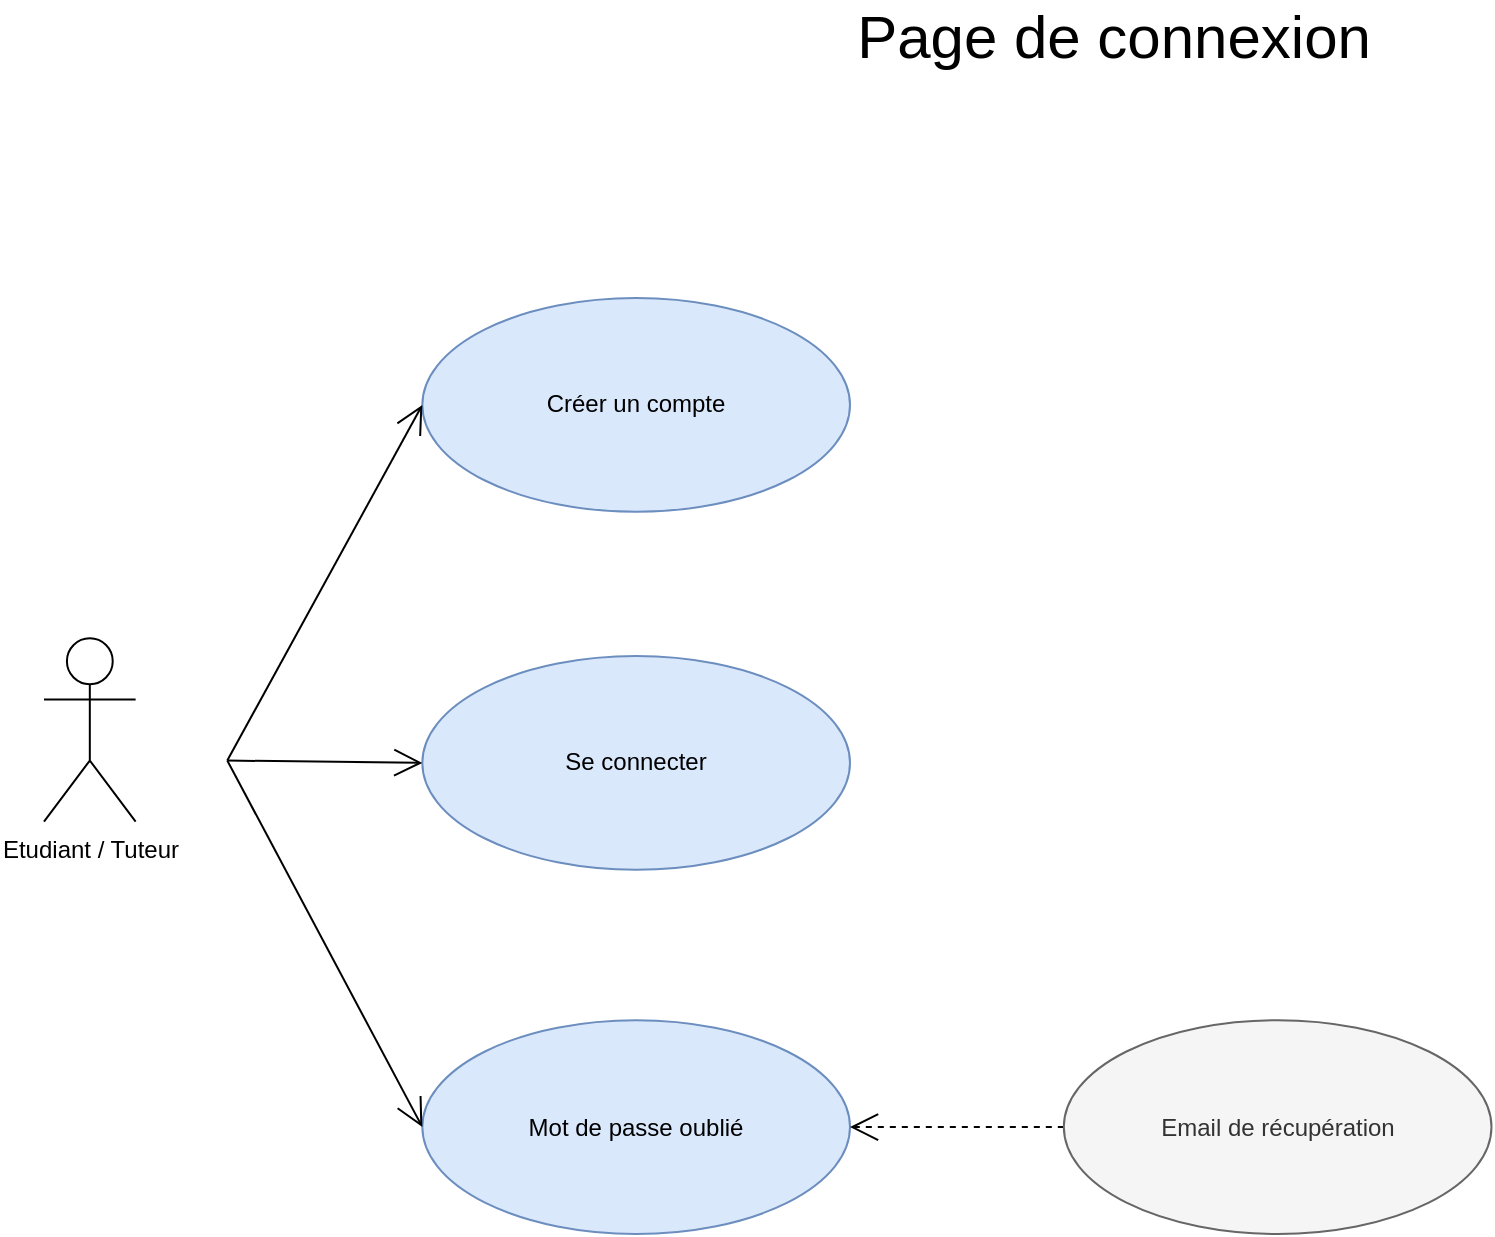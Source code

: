 <mxfile version="19.0.3" type="device" pages="6"><diagram id="6xkZTVH5Asc6YLo57xT-" name="1-Page de connexion"><mxGraphModel dx="1567" dy="1647" grid="1" gridSize="10" guides="1" tooltips="1" connect="1" arrows="1" fold="1" page="1" pageScale="1" pageWidth="1169" pageHeight="827" math="0" shadow="0"><root><mxCell id="0"/><mxCell id="1" parent="0"/><mxCell id="3ZRClie4NXvTo5Y3GwD1-3" value="&lt;font style=&quot;font-size: 30px;&quot;&gt;Page de connexion&lt;/font&gt;" style="text;html=1;strokeColor=none;fillColor=none;align=center;verticalAlign=middle;whiteSpace=wrap;rounded=0;" vertex="1" parent="1"><mxGeometry x="453" y="40" width="264" height="30" as="geometry"/></mxCell><mxCell id="3ZRClie4NXvTo5Y3GwD1-1" value="Etudiant / Tuteur" style="shape=umlActor;verticalLabelPosition=bottom;verticalAlign=top;html=1;container=0;" vertex="1" parent="1"><mxGeometry x="50" y="356.17" width="45.82" height="91.64" as="geometry"/></mxCell><mxCell id="3ZRClie4NXvTo5Y3GwD1-5" value="Se connecter" style="ellipse;whiteSpace=wrap;html=1;container=0;fillColor=#dae8fc;strokeColor=#6c8ebf;" vertex="1" parent="1"><mxGeometry x="239.173" y="364.997" width="213.827" height="106.913" as="geometry"/></mxCell><mxCell id="3ZRClie4NXvTo5Y3GwD1-6" value="Créer un compte" style="ellipse;whiteSpace=wrap;html=1;container=0;fillColor=#dae8fc;strokeColor=#6c8ebf;" vertex="1" parent="1"><mxGeometry x="239.173" y="186" width="213.827" height="106.913" as="geometry"/></mxCell><mxCell id="3ZRClie4NXvTo5Y3GwD1-7" value="" style="endArrow=open;endFill=1;endSize=12;html=1;rounded=0;entryX=0;entryY=0.5;entryDx=0;entryDy=0;" edge="1" parent="1" target="3ZRClie4NXvTo5Y3GwD1-5"><mxGeometry width="160" relative="1" as="geometry"><mxPoint x="141.64" y="417.264" as="sourcePoint"/><mxPoint x="477.653" y="310.35" as="targetPoint"/></mxGeometry></mxCell><mxCell id="3ZRClie4NXvTo5Y3GwD1-8" value="" style="endArrow=open;endFill=1;endSize=12;html=1;rounded=0;entryX=0;entryY=0.5;entryDx=0;entryDy=0;" edge="1" parent="1" target="3ZRClie4NXvTo5Y3GwD1-6"><mxGeometry width="160" relative="1" as="geometry"><mxPoint x="141.64" y="417.264" as="sourcePoint"/><mxPoint x="294.373" y="142.344" as="targetPoint"/></mxGeometry></mxCell><mxCell id="3ZRClie4NXvTo5Y3GwD1-9" value="Mot de passe oublié" style="ellipse;whiteSpace=wrap;html=1;container=0;fillColor=#dae8fc;strokeColor=#6c8ebf;" vertex="1" parent="1"><mxGeometry x="239.173" y="547.087" width="213.827" height="106.913" as="geometry"/></mxCell><mxCell id="3ZRClie4NXvTo5Y3GwD1-10" value="" style="endArrow=open;endFill=1;endSize=12;html=1;rounded=0;entryX=0;entryY=0.5;entryDx=0;entryDy=0;" edge="1" parent="1" target="3ZRClie4NXvTo5Y3GwD1-9"><mxGeometry width="160" relative="1" as="geometry"><mxPoint x="141.64" y="417.264" as="sourcePoint"/><mxPoint x="248.553" y="432.537" as="targetPoint"/></mxGeometry></mxCell><mxCell id="3ZRClie4NXvTo5Y3GwD1-11" value="" style="endArrow=open;endSize=12;dashed=1;html=1;rounded=0;exitX=0;exitY=0.5;exitDx=0;exitDy=0;entryX=1;entryY=0.5;entryDx=0;entryDy=0;" edge="1" parent="1" source="3ZRClie4NXvTo5Y3GwD1-12" target="3ZRClie4NXvTo5Y3GwD1-9"><mxGeometry width="160" relative="1" as="geometry"><mxPoint x="544.64" y="592.143" as="sourcePoint"/><mxPoint x="470" y="680" as="targetPoint"/></mxGeometry></mxCell><mxCell id="3ZRClie4NXvTo5Y3GwD1-12" value="Email de récupération" style="ellipse;whiteSpace=wrap;html=1;container=0;fillColor=#f5f5f5;fontColor=#333333;strokeColor=#666666;" vertex="1" parent="1"><mxGeometry x="559.913" y="547.087" width="213.827" height="106.913" as="geometry"/></mxCell></root></mxGraphModel></diagram><diagram name="2-Tableau de bord" id="43k2Q5723jdHaD_xfiML"><mxGraphModel dx="1085" dy="1140" grid="1" gridSize="10" guides="1" tooltips="1" connect="1" arrows="1" fold="1" page="1" pageScale="1" pageWidth="1169" pageHeight="827" math="0" shadow="0"><root><mxCell id="WEdqNhctK55WPo48r_3t-0"/><mxCell id="WEdqNhctK55WPo48r_3t-1" parent="WEdqNhctK55WPo48r_3t-0"/><mxCell id="WEdqNhctK55WPo48r_3t-2" value="&lt;font style=&quot;font-size: 30px;&quot;&gt;Tableau de bord&lt;/font&gt;" style="text;html=1;strokeColor=none;fillColor=none;align=center;verticalAlign=middle;whiteSpace=wrap;rounded=0;" vertex="1" parent="WEdqNhctK55WPo48r_3t-1"><mxGeometry x="453" y="40" width="264" height="30" as="geometry"/></mxCell><mxCell id="WEdqNhctK55WPo48r_3t-3" value="Etudiant / Tuteur" style="shape=umlActor;verticalLabelPosition=bottom;verticalAlign=top;html=1;container=0;" vertex="1" parent="WEdqNhctK55WPo48r_3t-1"><mxGeometry x="50" y="356.17" width="45.82" height="91.64" as="geometry"/></mxCell><mxCell id="WEdqNhctK55WPo48r_3t-4" value="Visualiser les prochains&lt;br&gt;événements du calendrier" style="ellipse;whiteSpace=wrap;html=1;container=0;fillColor=#dae8fc;strokeColor=#6c8ebf;" vertex="1" parent="WEdqNhctK55WPo48r_3t-1"><mxGeometry x="239.173" y="289.997" width="213.827" height="106.913" as="geometry"/></mxCell><mxCell id="WEdqNhctK55WPo48r_3t-5" value="Etre notifié.e du nombre de messages non lus" style="ellipse;whiteSpace=wrap;html=1;container=0;fillColor=#dae8fc;strokeColor=#6c8ebf;" vertex="1" parent="WEdqNhctK55WPo48r_3t-1"><mxGeometry x="239.173" y="130" width="213.827" height="106.913" as="geometry"/></mxCell><mxCell id="WEdqNhctK55WPo48r_3t-6" value="" style="endArrow=open;endFill=1;endSize=12;html=1;rounded=0;entryX=0;entryY=0.5;entryDx=0;entryDy=0;" edge="1" parent="WEdqNhctK55WPo48r_3t-1" target="WEdqNhctK55WPo48r_3t-4"><mxGeometry width="160" relative="1" as="geometry"><mxPoint x="140" y="420" as="sourcePoint"/><mxPoint x="477.653" y="310.35" as="targetPoint"/><Array as="points"><mxPoint x="190" y="343"/></Array></mxGeometry></mxCell><mxCell id="WEdqNhctK55WPo48r_3t-7" value="" style="endArrow=open;endFill=1;endSize=12;html=1;rounded=0;entryX=0;entryY=0.5;entryDx=0;entryDy=0;" edge="1" parent="WEdqNhctK55WPo48r_3t-1" target="WEdqNhctK55WPo48r_3t-5"><mxGeometry width="160" relative="1" as="geometry"><mxPoint x="140" y="420" as="sourcePoint"/><mxPoint x="294.373" y="142.344" as="targetPoint"/><Array as="points"><mxPoint x="160" y="240"/></Array></mxGeometry></mxCell><mxCell id="WEdqNhctK55WPo48r_3t-8" value="&lt;span style=&quot;&quot;&gt;Visualiser un récapitulatif des tâches&amp;nbsp;&lt;/span&gt;" style="ellipse;whiteSpace=wrap;html=1;container=0;fillColor=#dae8fc;strokeColor=#6c8ebf;" vertex="1" parent="WEdqNhctK55WPo48r_3t-1"><mxGeometry x="239.173" y="440.177" width="213.827" height="106.913" as="geometry"/></mxCell><mxCell id="WEdqNhctK55WPo48r_3t-9" value="" style="endArrow=open;endFill=1;endSize=12;html=1;rounded=0;entryX=0;entryY=0.5;entryDx=0;entryDy=0;" edge="1" parent="WEdqNhctK55WPo48r_3t-1" target="WEdqNhctK55WPo48r_3t-8"><mxGeometry width="160" relative="1" as="geometry"><mxPoint x="140" y="420" as="sourcePoint"/><mxPoint x="248.553" y="432.537" as="targetPoint"/><Array as="points"><mxPoint x="180" y="494"/></Array></mxGeometry></mxCell><mxCell id="WEdqNhctK55WPo48r_3t-10" value="" style="endArrow=open;endSize=12;dashed=1;html=1;rounded=0;exitX=1;exitY=0.5;exitDx=0;exitDy=0;entryX=0;entryY=0.5;entryDx=0;entryDy=0;" edge="1" parent="WEdqNhctK55WPo48r_3t-1" source="WEdqNhctK55WPo48r_3t-5" target="WEdqNhctK55WPo48r_3t-11"><mxGeometry width="160" relative="1" as="geometry"><mxPoint x="544.64" y="592.143" as="sourcePoint"/><mxPoint x="559.913" y="600.543" as="targetPoint"/></mxGeometry></mxCell><mxCell id="WEdqNhctK55WPo48r_3t-11" value="Accéder&amp;nbsp;à la page&lt;br&gt;de chat" style="ellipse;whiteSpace=wrap;html=1;container=0;fillColor=#f5f5f5;fontColor=#333333;strokeColor=#666666;" vertex="1" parent="WEdqNhctK55WPo48r_3t-1"><mxGeometry x="559.913" y="129.997" width="213.827" height="106.913" as="geometry"/></mxCell><mxCell id="i5yMtq7OtDWAcVK_EreA-0" value="Se déconnecter" style="ellipse;whiteSpace=wrap;html=1;container=0;fillColor=#dae8fc;strokeColor=#6c8ebf;" vertex="1" parent="WEdqNhctK55WPo48r_3t-1"><mxGeometry x="239.173" y="589.997" width="213.827" height="106.913" as="geometry"/></mxCell><mxCell id="i5yMtq7OtDWAcVK_EreA-1" value="" style="endArrow=open;endFill=1;endSize=12;html=1;rounded=0;entryX=0;entryY=0.5;entryDx=0;entryDy=0;" edge="1" parent="WEdqNhctK55WPo48r_3t-1" target="i5yMtq7OtDWAcVK_EreA-0"><mxGeometry width="160" relative="1" as="geometry"><mxPoint x="140" y="420" as="sourcePoint"/><mxPoint x="487.653" y="610.35" as="targetPoint"/><Array as="points"><mxPoint x="160" y="600"/></Array></mxGeometry></mxCell><mxCell id="i5yMtq7OtDWAcVK_EreA-2" value="" style="endArrow=open;endSize=12;dashed=1;html=1;rounded=0;exitX=1;exitY=0.5;exitDx=0;exitDy=0;entryX=0;entryY=0.5;entryDx=0;entryDy=0;" edge="1" parent="WEdqNhctK55WPo48r_3t-1" target="i5yMtq7OtDWAcVK_EreA-3"><mxGeometry width="160" relative="1" as="geometry"><mxPoint x="453.0" y="343.457" as="sourcePoint"/><mxPoint x="559.913" y="760.543" as="targetPoint"/></mxGeometry></mxCell><mxCell id="i5yMtq7OtDWAcVK_EreA-3" value="Accéder&amp;nbsp;à la page&lt;br&gt;du calendrier&lt;span&gt;&lt;br&gt;&lt;/span&gt;" style="ellipse;whiteSpace=wrap;html=1;container=0;fillColor=#f5f5f5;fontColor=#333333;strokeColor=#666666;" vertex="1" parent="WEdqNhctK55WPo48r_3t-1"><mxGeometry x="559.913" y="289.997" width="213.827" height="106.913" as="geometry"/></mxCell><mxCell id="i5yMtq7OtDWAcVK_EreA-4" value="" style="endArrow=open;endSize=12;dashed=1;html=1;rounded=0;exitX=1;exitY=0.5;exitDx=0;exitDy=0;entryX=0;entryY=0.5;entryDx=0;entryDy=0;" edge="1" parent="WEdqNhctK55WPo48r_3t-1" target="i5yMtq7OtDWAcVK_EreA-5"><mxGeometry width="160" relative="1" as="geometry"><mxPoint x="453.0" y="493.637" as="sourcePoint"/><mxPoint x="559.913" y="910.723" as="targetPoint"/></mxGeometry></mxCell><mxCell id="i5yMtq7OtDWAcVK_EreA-5" value="Accéder&amp;nbsp;à la page&lt;br&gt;de gestion des tâches" style="ellipse;whiteSpace=wrap;html=1;container=0;fillColor=#f5f5f5;fontColor=#333333;strokeColor=#666666;" vertex="1" parent="WEdqNhctK55WPo48r_3t-1"><mxGeometry x="559.913" y="440.177" width="213.827" height="106.913" as="geometry"/></mxCell><mxCell id="i5yMtq7OtDWAcVK_EreA-6" value="" style="endArrow=open;endSize=12;dashed=1;html=1;rounded=0;entryX=0;entryY=0.5;entryDx=0;entryDy=0;exitX=1;exitY=0.5;exitDx=0;exitDy=0;" edge="1" parent="WEdqNhctK55WPo48r_3t-1" target="i5yMtq7OtDWAcVK_EreA-7" source="i5yMtq7OtDWAcVK_EreA-0"><mxGeometry width="160" relative="1" as="geometry"><mxPoint x="510" y="600" as="sourcePoint"/><mxPoint x="569.913" y="1060.543" as="targetPoint"/></mxGeometry></mxCell><mxCell id="i5yMtq7OtDWAcVK_EreA-7" value="&lt;span&gt;Accéder&lt;/span&gt;&amp;nbsp;à la page&lt;br&gt;de connexion" style="ellipse;whiteSpace=wrap;html=1;container=0;fillColor=#f5f5f5;fontColor=#333333;strokeColor=#666666;" vertex="1" parent="WEdqNhctK55WPo48r_3t-1"><mxGeometry x="559.913" y="589.997" width="213.827" height="106.913" as="geometry"/></mxCell></root></mxGraphModel></diagram><diagram name="3-Interface de chat" id="e6EVGbUFH5TwD8iY8wG2"><mxGraphModel dx="1085" dy="1140" grid="1" gridSize="10" guides="1" tooltips="1" connect="1" arrows="1" fold="1" page="1" pageScale="1" pageWidth="1169" pageHeight="827" math="0" shadow="0"><root><mxCell id="2VR-oCREtqSD1VxGkpb7-0"/><mxCell id="2VR-oCREtqSD1VxGkpb7-1" parent="2VR-oCREtqSD1VxGkpb7-0"/><mxCell id="2VR-oCREtqSD1VxGkpb7-2" value="&lt;font style=&quot;font-size: 30px;&quot;&gt;Interface de chat&lt;/font&gt;" style="text;html=1;strokeColor=none;fillColor=none;align=center;verticalAlign=middle;whiteSpace=wrap;rounded=0;" vertex="1" parent="2VR-oCREtqSD1VxGkpb7-1"><mxGeometry y="10" width="264" height="30" as="geometry"/></mxCell><mxCell id="2VR-oCREtqSD1VxGkpb7-3" value="Etudiant / Tuteur" style="shape=umlActor;verticalLabelPosition=bottom;verticalAlign=top;html=1;container=0;" vertex="1" parent="2VR-oCREtqSD1VxGkpb7-1"><mxGeometry x="50" y="368.0" width="45.82" height="91.64" as="geometry"/></mxCell><mxCell id="2VR-oCREtqSD1VxGkpb7-4" value="&lt;font color=&quot;#ff0000&quot;&gt;Etre notifier de nouveaux messages&lt;/font&gt;" style="ellipse;whiteSpace=wrap;html=1;container=0;fillColor=#dae8fc;strokeColor=#6c8ebf;" vertex="1" parent="2VR-oCREtqSD1VxGkpb7-1"><mxGeometry x="239.173" y="203" width="213.827" height="106.913" as="geometry"/></mxCell><mxCell id="2VR-oCREtqSD1VxGkpb7-5" value="Voir la liste des contacts" style="ellipse;whiteSpace=wrap;html=1;container=0;fillColor=#dae8fc;strokeColor=#6c8ebf;" vertex="1" parent="2VR-oCREtqSD1VxGkpb7-1"><mxGeometry x="239.173" y="40" width="213.827" height="106.913" as="geometry"/></mxCell><mxCell id="2VR-oCREtqSD1VxGkpb7-6" value="" style="endArrow=open;endFill=1;endSize=12;html=1;rounded=0;entryX=0;entryY=0.5;entryDx=0;entryDy=0;" edge="1" parent="2VR-oCREtqSD1VxGkpb7-1" target="2VR-oCREtqSD1VxGkpb7-4"><mxGeometry width="160" relative="1" as="geometry"><mxPoint x="96" y="415" as="sourcePoint"/><mxPoint x="250" y="360" as="targetPoint"/><Array as="points"><mxPoint x="160" y="280"/></Array></mxGeometry></mxCell><mxCell id="2VR-oCREtqSD1VxGkpb7-7" value="" style="endArrow=open;endFill=1;endSize=12;html=1;rounded=0;entryX=0;entryY=0.5;entryDx=0;entryDy=0;" edge="1" parent="2VR-oCREtqSD1VxGkpb7-1" target="2VR-oCREtqSD1VxGkpb7-5"><mxGeometry width="160" relative="1" as="geometry"><mxPoint x="96" y="414" as="sourcePoint"/><mxPoint x="170" y="90" as="targetPoint"/><Array as="points"><mxPoint x="120" y="160"/></Array></mxGeometry></mxCell><mxCell id="2VR-oCREtqSD1VxGkpb7-8" value="Création d'une nouvelle discussion" style="ellipse;whiteSpace=wrap;html=1;container=0;fillColor=#dae8fc;strokeColor=#6c8ebf;" vertex="1" parent="2VR-oCREtqSD1VxGkpb7-1"><mxGeometry x="239.173" y="366" width="213.827" height="106.913" as="geometry"/></mxCell><mxCell id="2VR-oCREtqSD1VxGkpb7-10" value="" style="endArrow=open;endSize=12;dashed=1;html=1;rounded=0;exitX=0;exitY=0.5;exitDx=0;exitDy=0;entryX=1;entryY=0;entryDx=0;entryDy=0;" edge="1" parent="2VR-oCREtqSD1VxGkpb7-1" source="2VR-oCREtqSD1VxGkpb7-11" target="2VR-oCREtqSD1VxGkpb7-5"><mxGeometry width="160" relative="1" as="geometry"><mxPoint x="544.64" y="552.143" as="sourcePoint"/><mxPoint x="440" y="40" as="targetPoint"/><Array as="points"><mxPoint x="480" y="40"/></Array></mxGeometry></mxCell><mxCell id="2VR-oCREtqSD1VxGkpb7-11" value="Ajouter des contacts" style="ellipse;whiteSpace=wrap;html=1;container=0;fillColor=#f5f5f5;fontColor=#333333;strokeColor=#666666;" vertex="1" parent="2VR-oCREtqSD1VxGkpb7-1"><mxGeometry x="559.913" y="-0.003" width="213.827" height="106.913" as="geometry"/></mxCell><mxCell id="2VR-oCREtqSD1VxGkpb7-13" value="" style="endArrow=open;endFill=1;endSize=12;html=1;rounded=0;entryX=0;entryY=0.5;entryDx=0;entryDy=0;" edge="1" parent="2VR-oCREtqSD1VxGkpb7-1" target="2VR-oCREtqSD1VxGkpb7-12"><mxGeometry width="160" relative="1" as="geometry"><mxPoint x="96" y="415" as="sourcePoint"/><mxPoint x="180" y="750" as="targetPoint"/><Array as="points"><mxPoint x="120" y="680"/></Array></mxGeometry></mxCell><mxCell id="2VR-oCREtqSD1VxGkpb7-16" value="" style="endArrow=open;endSize=12;dashed=1;html=1;rounded=0;exitX=0;exitY=0.5;exitDx=0;exitDy=0;entryX=1;entryY=0.5;entryDx=0;entryDy=0;" edge="1" parent="2VR-oCREtqSD1VxGkpb7-1" target="2VR-oCREtqSD1VxGkpb7-8" source="2VR-oCREtqSD1VxGkpb7-17"><mxGeometry width="160" relative="1" as="geometry"><mxPoint x="453.0" y="526.637" as="sourcePoint"/><mxPoint x="470" y="460" as="targetPoint"/></mxGeometry></mxCell><mxCell id="2VR-oCREtqSD1VxGkpb7-17" value="Accéder&amp;nbsp;à un nouveau fil de discussion" style="ellipse;whiteSpace=wrap;html=1;container=0;fillColor=#f5f5f5;fontColor=#333333;strokeColor=#666666;" vertex="1" parent="2VR-oCREtqSD1VxGkpb7-1"><mxGeometry x="559.913" y="360" width="213.827" height="106.913" as="geometry"/></mxCell><mxCell id="SSGeuMz-MthWWAfL1ixB-0" value="" style="endArrow=classic;html=1;rounded=0;fontSize=30;curved=1;entryX=0;entryY=0.5;entryDx=0;entryDy=0;" edge="1" parent="2VR-oCREtqSD1VxGkpb7-1" source="2VR-oCREtqSD1VxGkpb7-3" target="2VR-oCREtqSD1VxGkpb7-8"><mxGeometry width="50" height="50" relative="1" as="geometry"><mxPoint x="140" y="400" as="sourcePoint"/><mxPoint x="420" y="478" as="targetPoint"/></mxGeometry></mxCell><mxCell id="SSGeuMz-MthWWAfL1ixB-12" value="" style="endArrow=open;endSize=12;dashed=1;html=1;rounded=0;exitX=0;exitY=0.5;exitDx=0;exitDy=0;entryX=1;entryY=0.5;entryDx=0;entryDy=0;" edge="1" parent="2VR-oCREtqSD1VxGkpb7-1" target="2VR-oCREtqSD1VxGkpb7-4" source="SSGeuMz-MthWWAfL1ixB-13"><mxGeometry width="160" relative="1" as="geometry"><mxPoint x="480" y="235" as="sourcePoint"/><mxPoint x="480" y="340" as="targetPoint"/></mxGeometry></mxCell><mxCell id="SSGeuMz-MthWWAfL1ixB-13" value="Actualisation du tableau de bord" style="ellipse;whiteSpace=wrap;html=1;container=0;fillColor=#f5f5f5;fontColor=#333333;strokeColor=#666666;" vertex="1" parent="2VR-oCREtqSD1VxGkpb7-1"><mxGeometry x="559.913" y="240" width="213.827" height="106.913" as="geometry"/></mxCell><mxCell id="gjnGzYjzwuQv_A0jaQgI-0" value="" style="endArrow=open;endSize=12;dashed=1;html=1;rounded=0;exitX=0;exitY=0.5;exitDx=0;exitDy=0;entryX=1;entryY=1;entryDx=0;entryDy=0;" edge="1" parent="2VR-oCREtqSD1VxGkpb7-1" target="2VR-oCREtqSD1VxGkpb7-5" source="gjnGzYjzwuQv_A0jaQgI-1"><mxGeometry width="160" relative="1" as="geometry"><mxPoint x="453.0" y="240.367" as="sourcePoint"/><mxPoint x="559.913" y="667.453" as="targetPoint"/><Array as="points"><mxPoint x="480" y="160"/></Array></mxGeometry></mxCell><mxCell id="gjnGzYjzwuQv_A0jaQgI-1" value="Supprimer des contacts" style="ellipse;whiteSpace=wrap;html=1;container=0;fillColor=#f5f5f5;fontColor=#333333;strokeColor=#666666;" vertex="1" parent="2VR-oCREtqSD1VxGkpb7-1"><mxGeometry x="559.913" y="120" width="213.827" height="106.913" as="geometry"/></mxCell><mxCell id="8CX0Che7wwm-jP8iQqLQ-0" value="" style="endArrow=open;endFill=1;endSize=12;html=1;rounded=0;entryX=0;entryY=0.5;entryDx=0;entryDy=0;" edge="1" parent="2VR-oCREtqSD1VxGkpb7-1" target="SSGeuMz-MthWWAfL1ixB-1"><mxGeometry width="160" relative="1" as="geometry"><mxPoint x="96" y="415" as="sourcePoint"/><mxPoint x="210" y="620" as="targetPoint"/><Array as="points"><mxPoint x="160" y="560"/></Array></mxGeometry></mxCell><mxCell id="2VR-oCREtqSD1VxGkpb7-12" value="Se déconnecter" style="ellipse;whiteSpace=wrap;html=1;container=0;fillColor=#dae8fc;strokeColor=#6c8ebf;" vertex="1" parent="2VR-oCREtqSD1VxGkpb7-1"><mxGeometry x="239.173" y="692.997" width="213.827" height="106.913" as="geometry"/></mxCell><mxCell id="2VR-oCREtqSD1VxGkpb7-18" value="" style="endArrow=open;endSize=12;dashed=1;html=1;rounded=0;exitX=0;exitY=0.5;exitDx=0;exitDy=0;entryX=1;entryY=0.5;entryDx=0;entryDy=0;" edge="1" parent="2VR-oCREtqSD1VxGkpb7-1" source="2VR-oCREtqSD1VxGkpb7-19" target="2VR-oCREtqSD1VxGkpb7-12"><mxGeometry width="160" relative="1" as="geometry"><mxPoint x="510" y="690" as="sourcePoint"/><mxPoint x="480" y="810" as="targetPoint"/></mxGeometry></mxCell><mxCell id="2VR-oCREtqSD1VxGkpb7-19" value="&lt;span&gt;Accéder&lt;/span&gt;&amp;nbsp;à la page&lt;br&gt;de connexion" style="ellipse;whiteSpace=wrap;html=1;container=0;fillColor=#f5f5f5;fontColor=#333333;strokeColor=#666666;" vertex="1" parent="2VR-oCREtqSD1VxGkpb7-1"><mxGeometry x="559.913" y="719.997" width="213.827" height="106.913" as="geometry"/></mxCell><mxCell id="SSGeuMz-MthWWAfL1ixB-1" value="Consulter une discussion" style="ellipse;whiteSpace=wrap;html=1;container=0;fillColor=#dae8fc;strokeColor=#6c8ebf;" vertex="1" parent="2VR-oCREtqSD1VxGkpb7-1"><mxGeometry x="239.173" y="530" width="213.827" height="106.913" as="geometry"/></mxCell><mxCell id="SSGeuMz-MthWWAfL1ixB-8" value="" style="endArrow=open;endSize=12;dashed=1;html=1;rounded=0;entryX=1;entryY=0;entryDx=0;entryDy=0;exitX=0;exitY=0.5;exitDx=0;exitDy=0;" edge="1" parent="2VR-oCREtqSD1VxGkpb7-1" target="SSGeuMz-MthWWAfL1ixB-1" source="SSGeuMz-MthWWAfL1ixB-9"><mxGeometry width="160" relative="1" as="geometry"><mxPoint x="530" y="550" as="sourcePoint"/><mxPoint x="559.913" y="1058.723" as="targetPoint"/><Array as="points"><mxPoint x="480" y="526"/></Array></mxGeometry></mxCell><mxCell id="SSGeuMz-MthWWAfL1ixB-9" value="Envoyer un message" style="ellipse;whiteSpace=wrap;html=1;container=0;fillColor=#f5f5f5;fontColor=#333333;strokeColor=#666666;" vertex="1" parent="2VR-oCREtqSD1VxGkpb7-1"><mxGeometry x="559.913" y="480" width="213.827" height="106.913" as="geometry"/></mxCell><mxCell id="SSGeuMz-MthWWAfL1ixB-10" value="" style="endArrow=open;endSize=12;dashed=1;html=1;rounded=0;exitX=0;exitY=0.5;exitDx=0;exitDy=0;entryX=1;entryY=1;entryDx=0;entryDy=0;" edge="1" parent="2VR-oCREtqSD1VxGkpb7-1" target="SSGeuMz-MthWWAfL1ixB-1" source="SSGeuMz-MthWWAfL1ixB-11"><mxGeometry width="160" relative="1" as="geometry"><mxPoint x="453.0" y="661.453" as="sourcePoint"/><mxPoint x="559.913" y="1165.633" as="targetPoint"/><Array as="points"><mxPoint x="480" y="653"/></Array></mxGeometry></mxCell><mxCell id="SSGeuMz-MthWWAfL1ixB-11" value="Fermer/quitter le fil de discussion" style="ellipse;whiteSpace=wrap;html=1;container=0;fillColor=#f5f5f5;fontColor=#333333;strokeColor=#666666;" vertex="1" parent="2VR-oCREtqSD1VxGkpb7-1"><mxGeometry x="559.913" y="600" width="213.827" height="106.913" as="geometry"/></mxCell></root></mxGraphModel></diagram><diagram name="3-Interface de chat v2" id="px5Jdgo1GCL2FQ-p2NHD"><mxGraphModel dx="1567" dy="1647" grid="1" gridSize="10" guides="1" tooltips="1" connect="1" arrows="1" fold="1" page="1" pageScale="1" pageWidth="1169" pageHeight="827" math="0" shadow="0"><root><mxCell id="eoWVAz1AGj0hAaMMmERG-0"/><mxCell id="eoWVAz1AGj0hAaMMmERG-1" parent="eoWVAz1AGj0hAaMMmERG-0"/><mxCell id="eoWVAz1AGj0hAaMMmERG-2" value="&lt;font style=&quot;font-size: 30px;&quot;&gt;Interface de chat&lt;/font&gt;" style="text;html=1;strokeColor=none;fillColor=none;align=center;verticalAlign=middle;whiteSpace=wrap;rounded=0;" vertex="1" parent="eoWVAz1AGj0hAaMMmERG-1"><mxGeometry y="10" width="264" height="30" as="geometry"/></mxCell><mxCell id="eoWVAz1AGj0hAaMMmERG-3" value="Etudiant / Tuteur" style="shape=umlActor;verticalLabelPosition=bottom;verticalAlign=top;html=1;container=0;" vertex="1" parent="eoWVAz1AGj0hAaMMmERG-1"><mxGeometry x="50" y="356.17" width="45.82" height="91.64" as="geometry"/></mxCell><mxCell id="eoWVAz1AGj0hAaMMmERG-4" value="&lt;font color=&quot;#ff0000&quot;&gt;Etre notifié.e de nouveaux messages&lt;/font&gt;" style="ellipse;whiteSpace=wrap;html=1;container=0;fillColor=#dae8fc;strokeColor=#6c8ebf;" vertex="1" parent="eoWVAz1AGj0hAaMMmERG-1"><mxGeometry x="273.833" y="526.997" width="213.827" height="106.913" as="geometry"/></mxCell><mxCell id="eoWVAz1AGj0hAaMMmERG-5" value="Consulter la liste des contacts" style="ellipse;whiteSpace=wrap;html=1;container=0;fillColor=#dae8fc;strokeColor=#6c8ebf;" vertex="1" parent="eoWVAz1AGj0hAaMMmERG-1"><mxGeometry x="810.003" y="167" width="213.827" height="106.913" as="geometry"/></mxCell><mxCell id="eoWVAz1AGj0hAaMMmERG-14" value="" style="endArrow=classic;html=1;rounded=0;fontSize=30;curved=1;entryX=0;entryY=0.5;entryDx=0;entryDy=0;" edge="1" parent="eoWVAz1AGj0hAaMMmERG-1" target="eoWVAz1AGj0hAaMMmERG-20"><mxGeometry width="50" height="50" relative="1" as="geometry"><mxPoint x="140" y="400" as="sourcePoint"/><mxPoint x="280" y="190" as="targetPoint"/></mxGeometry></mxCell><mxCell id="eoWVAz1AGj0hAaMMmERG-16" value="Actualisation du tableau de bord" style="ellipse;whiteSpace=wrap;html=1;container=0;fillColor=#dae8fc;strokeColor=#6c8ebf;" vertex="1" parent="eoWVAz1AGj0hAaMMmERG-1"><mxGeometry x="910.003" y="347" width="213.827" height="106.913" as="geometry"/></mxCell><mxCell id="eoWVAz1AGj0hAaMMmERG-20" value="Consulter une discussion" style="ellipse;whiteSpace=wrap;html=1;container=0;fillColor=#f5f5f5;fontColor=#333333;strokeColor=#666666;" vertex="1" parent="eoWVAz1AGj0hAaMMmERG-1"><mxGeometry x="273.833" y="347" width="213.827" height="106.913" as="geometry"/></mxCell><mxCell id="eoWVAz1AGj0hAaMMmERG-22" value="Envoyer un message" style="ellipse;whiteSpace=wrap;html=1;container=0;fillColor=#f5f5f5;fontColor=#333333;strokeColor=#666666;" vertex="1" parent="eoWVAz1AGj0hAaMMmERG-1"><mxGeometry x="630.003" y="347" width="213.827" height="106.913" as="geometry"/></mxCell><mxCell id="eoWVAz1AGj0hAaMMmERG-24" value="Fermer/quitter le fil de discussion" style="ellipse;whiteSpace=wrap;html=1;container=0;fillColor=#f5f5f5;fontColor=#333333;strokeColor=#666666;" vertex="1" parent="eoWVAz1AGj0hAaMMmERG-1"><mxGeometry x="273.833" y="167" width="213.827" height="106.913" as="geometry"/></mxCell><mxCell id="eoWVAz1AGj0hAaMMmERG-10" value="Ajouter des contacts" style="ellipse;whiteSpace=wrap;html=1;container=0;fillColor=#f5f5f5;fontColor=#333333;strokeColor=#666666;" vertex="1" parent="eoWVAz1AGj0hAaMMmERG-1"><mxGeometry x="684.003" y="40" width="213.827" height="106.913" as="geometry"/></mxCell><mxCell id="eoWVAz1AGj0hAaMMmERG-18" value="Supprimer des contacts" style="ellipse;whiteSpace=wrap;html=1;container=0;fillColor=#f5f5f5;fontColor=#333333;strokeColor=#666666;" vertex="1" parent="eoWVAz1AGj0hAaMMmERG-1"><mxGeometry x="940.003" y="40" width="213.827" height="106.913" as="geometry"/></mxCell><mxCell id="NZijQRnWJF-FyELitBdH-2" value="" style="endArrow=open;endSize=12;dashed=1;html=1;rounded=0;fontSize=30;fontColor=#000000;curved=1;entryX=0;entryY=0.5;entryDx=0;entryDy=0;exitX=1;exitY=0.5;exitDx=0;exitDy=0;" edge="1" parent="eoWVAz1AGj0hAaMMmERG-1" source="eoWVAz1AGj0hAaMMmERG-20" target="eoWVAz1AGj0hAaMMmERG-22"><mxGeometry width="160" relative="1" as="geometry"><mxPoint x="620" y="397" as="sourcePoint"/><mxPoint x="641.26" y="387" as="targetPoint"/></mxGeometry></mxCell><mxCell id="NZijQRnWJF-FyELitBdH-3" value="" style="endArrow=open;endSize=12;dashed=1;html=1;rounded=0;fontSize=30;fontColor=#000000;curved=1;exitX=0.5;exitY=0;exitDx=0;exitDy=0;entryX=0.5;entryY=1;entryDx=0;entryDy=0;" edge="1" parent="eoWVAz1AGj0hAaMMmERG-1" source="eoWVAz1AGj0hAaMMmERG-4" target="eoWVAz1AGj0hAaMMmERG-20"><mxGeometry width="160" relative="1" as="geometry"><mxPoint x="613.833" y="330.457" as="sourcePoint"/><mxPoint x="527.66" y="330.457" as="targetPoint"/></mxGeometry></mxCell><mxCell id="NZijQRnWJF-FyELitBdH-4" value="" style="endArrow=open;endSize=12;dashed=1;html=1;rounded=0;fontSize=30;fontColor=#000000;curved=1;exitX=0.5;exitY=1;exitDx=0;exitDy=0;entryX=0.5;entryY=0;entryDx=0;entryDy=0;" edge="1" parent="eoWVAz1AGj0hAaMMmERG-1" source="eoWVAz1AGj0hAaMMmERG-24" target="eoWVAz1AGj0hAaMMmERG-20"><mxGeometry width="160" relative="1" as="geometry"><mxPoint x="390.747" y="536.997" as="sourcePoint"/><mxPoint x="390.747" y="463.913" as="targetPoint"/></mxGeometry></mxCell><mxCell id="NZijQRnWJF-FyELitBdH-6" value="" style="endArrow=open;endSize=12;dashed=1;html=1;rounded=0;fontSize=30;fontColor=#000000;curved=1;exitX=1;exitY=0.5;exitDx=0;exitDy=0;entryX=0;entryY=0.5;entryDx=0;entryDy=0;" edge="1" parent="eoWVAz1AGj0hAaMMmERG-1" source="eoWVAz1AGj0hAaMMmERG-22" target="eoWVAz1AGj0hAaMMmERG-16"><mxGeometry width="160" relative="1" as="geometry"><mxPoint x="456.917" y="546.997" as="sourcePoint"/><mxPoint x="760" y="497" as="targetPoint"/></mxGeometry></mxCell><mxCell id="8QYXzgKNLPB2aV3CATm9-2" value="" style="endArrow=open;endSize=12;dashed=1;html=1;rounded=0;fontSize=30;fontColor=#000000;curved=1;entryX=0;entryY=1;entryDx=0;entryDy=0;exitX=1;exitY=0.5;exitDx=0;exitDy=0;" edge="1" parent="eoWVAz1AGj0hAaMMmERG-1" source="eoWVAz1AGj0hAaMMmERG-4" target="eoWVAz1AGj0hAaMMmERG-16"><mxGeometry width="160" relative="1" as="geometry"><mxPoint x="553.83" y="410.457" as="sourcePoint"/><mxPoint x="640.003" y="410.457" as="targetPoint"/></mxGeometry></mxCell><mxCell id="dw3Q3DS0XpzN0-lIZk94-0" value="" style="endArrow=open;endSize=12;dashed=1;html=1;rounded=0;fontSize=30;fontColor=#000000;curved=1;entryX=0;entryY=0;entryDx=0;entryDy=0;exitX=0.5;exitY=1;exitDx=0;exitDy=0;" edge="1" parent="eoWVAz1AGj0hAaMMmERG-1" source="eoWVAz1AGj0hAaMMmERG-10" target="eoWVAz1AGj0hAaMMmERG-5"><mxGeometry width="160" relative="1" as="geometry"><mxPoint x="650" y="160" as="sourcePoint"/><mxPoint x="481.917" y="12.913" as="targetPoint"/></mxGeometry></mxCell><mxCell id="dw3Q3DS0XpzN0-lIZk94-1" value="" style="endArrow=open;endSize=12;dashed=1;html=1;rounded=0;fontSize=30;fontColor=#000000;curved=1;entryX=1;entryY=0;entryDx=0;entryDy=0;exitX=0.5;exitY=1;exitDx=0;exitDy=0;" edge="1" parent="eoWVAz1AGj0hAaMMmERG-1" source="eoWVAz1AGj0hAaMMmERG-18" target="eoWVAz1AGj0hAaMMmERG-5"><mxGeometry width="160" relative="1" as="geometry"><mxPoint x="746.917" y="246" as="sourcePoint"/><mxPoint x="816.318" y="191.256" as="targetPoint"/></mxGeometry></mxCell><mxCell id="dw3Q3DS0XpzN0-lIZk94-2" value="" style="endArrow=open;endSize=12;dashed=1;html=1;rounded=0;fontSize=30;fontColor=#000000;curved=1;entryX=1;entryY=0;entryDx=0;entryDy=0;exitX=0;exitY=0.5;exitDx=0;exitDy=0;" edge="1" parent="eoWVAz1AGj0hAaMMmERG-1" source="eoWVAz1AGj0hAaMMmERG-5" target="eoWVAz1AGj0hAaMMmERG-20"><mxGeometry width="160" relative="1" as="geometry"><mxPoint x="553.83" y="590.454" as="sourcePoint"/><mxPoint x="951.318" y="448.256" as="targetPoint"/></mxGeometry></mxCell></root></mxGraphModel></diagram><diagram name="4-La page de calendrier" id="ndaMmPjAVTct9f8mTH8b"><mxGraphModel dx="1282" dy="1347" grid="1" gridSize="10" guides="1" tooltips="1" connect="1" arrows="1" fold="1" page="1" pageScale="1" pageWidth="1169" pageHeight="827" math="0" shadow="0"><root><mxCell id="EloTwfrD14A7TgTQ5bh1-0"/><mxCell id="EloTwfrD14A7TgTQ5bh1-1" parent="EloTwfrD14A7TgTQ5bh1-0"/><mxCell id="EloTwfrD14A7TgTQ5bh1-2" value="&lt;font style=&quot;font-size: 30px;&quot;&gt;La page de calendrier&lt;/font&gt;" style="text;html=1;strokeColor=none;fillColor=none;align=center;verticalAlign=middle;whiteSpace=wrap;rounded=0;" vertex="1" parent="EloTwfrD14A7TgTQ5bh1-1"><mxGeometry y="10" width="300" height="30" as="geometry"/></mxCell><mxCell id="EloTwfrD14A7TgTQ5bh1-3" value="Etudiant / Tuteur" style="shape=umlActor;verticalLabelPosition=bottom;verticalAlign=top;html=1;container=0;" vertex="1" parent="EloTwfrD14A7TgTQ5bh1-1"><mxGeometry x="50" y="356.17" width="45.82" height="91.64" as="geometry"/></mxCell><mxCell id="EloTwfrD14A7TgTQ5bh1-4" value="Consulter le calendrier" style="ellipse;whiteSpace=wrap;html=1;container=0;fillColor=#dae8fc;strokeColor=#6c8ebf;" vertex="1" parent="EloTwfrD14A7TgTQ5bh1-1"><mxGeometry x="239.173" y="169.997" width="213.827" height="106.913" as="geometry"/></mxCell><mxCell id="EloTwfrD14A7TgTQ5bh1-5" value="Consulter un&amp;nbsp;événement" style="ellipse;whiteSpace=wrap;html=1;container=0;fillColor=#dae8fc;strokeColor=#6c8ebf;" vertex="1" parent="EloTwfrD14A7TgTQ5bh1-1"><mxGeometry x="239.173" y="347.08" width="213.827" height="106.913" as="geometry"/></mxCell><mxCell id="EloTwfrD14A7TgTQ5bh1-6" value="" style="endArrow=open;endFill=1;endSize=12;html=1;rounded=0;entryX=0;entryY=0.5;entryDx=0;entryDy=0;" edge="1" parent="EloTwfrD14A7TgTQ5bh1-1" target="EloTwfrD14A7TgTQ5bh1-4"><mxGeometry width="160" relative="1" as="geometry"><mxPoint x="140" y="400" as="sourcePoint"/><mxPoint x="477.653" y="310.35" as="targetPoint"/><Array as="points"><mxPoint x="160" y="260"/></Array></mxGeometry></mxCell><mxCell id="EloTwfrD14A7TgTQ5bh1-7" value="" style="endArrow=open;endFill=1;endSize=12;html=1;rounded=0;entryX=0;entryY=0.5;entryDx=0;entryDy=0;" edge="1" parent="EloTwfrD14A7TgTQ5bh1-1" target="EloTwfrD14A7TgTQ5bh1-5"><mxGeometry width="160" relative="1" as="geometry"><mxPoint x="140" y="400" as="sourcePoint"/><mxPoint x="294.373" y="142.344" as="targetPoint"/><Array as="points"/></mxGeometry></mxCell><mxCell id="EloTwfrD14A7TgTQ5bh1-8" value="Etre notifié.e d'un&amp;nbsp;&lt;span style=&quot;color: rgb(51, 51, 51);&quot;&gt;événement&lt;/span&gt;" style="ellipse;whiteSpace=wrap;html=1;container=0;fillColor=#dae8fc;strokeColor=#6c8ebf;" vertex="1" parent="EloTwfrD14A7TgTQ5bh1-1"><mxGeometry x="239.173" y="529.997" width="213.827" height="106.913" as="geometry"/></mxCell><mxCell id="EloTwfrD14A7TgTQ5bh1-9" value="" style="endArrow=open;endSize=12;dashed=1;html=1;rounded=0;entryX=1;entryY=0;entryDx=0;entryDy=0;exitX=0;exitY=0.5;exitDx=0;exitDy=0;" edge="1" parent="EloTwfrD14A7TgTQ5bh1-1" source="EloTwfrD14A7TgTQ5bh1-10" target="EloTwfrD14A7TgTQ5bh1-5"><mxGeometry width="160" relative="1" as="geometry"><mxPoint x="450" y="310" as="sourcePoint"/><mxPoint x="559.913" y="857.623" as="targetPoint"/><Array as="points"><mxPoint x="480" y="350.08"/></Array></mxGeometry></mxCell><mxCell id="EloTwfrD14A7TgTQ5bh1-10" value="Modifier l'événement&amp;nbsp;" style="ellipse;whiteSpace=wrap;html=1;container=0;fillColor=#f5f5f5;fontColor=#333333;strokeColor=#666666;" vertex="1" parent="EloTwfrD14A7TgTQ5bh1-1"><mxGeometry x="559.913" y="297.077" width="213.827" height="106.913" as="geometry"/></mxCell><mxCell id="EloTwfrD14A7TgTQ5bh1-17" value="" style="endArrow=open;endSize=12;dashed=1;html=1;rounded=0;exitX=0;exitY=0.5;exitDx=0;exitDy=0;entryX=1;entryY=1;entryDx=0;entryDy=0;" edge="1" parent="EloTwfrD14A7TgTQ5bh1-1" source="EloTwfrD14A7TgTQ5bh1-18" target="EloTwfrD14A7TgTQ5bh1-5"><mxGeometry width="160" relative="1" as="geometry"><mxPoint x="453.0" y="537.447" as="sourcePoint"/><mxPoint x="460" y="500" as="targetPoint"/><Array as="points"><mxPoint x="480" y="457.08"/></Array></mxGeometry></mxCell><mxCell id="EloTwfrD14A7TgTQ5bh1-18" value="Supprimer l'événement" style="ellipse;whiteSpace=wrap;html=1;container=0;fillColor=#f5f5f5;fontColor=#333333;strokeColor=#666666;" vertex="1" parent="EloTwfrD14A7TgTQ5bh1-1"><mxGeometry x="559.913" y="403.987" width="213.827" height="106.913" as="geometry"/></mxCell><mxCell id="tOTz7ZPVb6A881q6JvWq-0" value="" style="endArrow=open;endFill=1;endSize=12;html=1;rounded=0;entryX=0;entryY=0.5;entryDx=0;entryDy=0;" edge="1" parent="EloTwfrD14A7TgTQ5bh1-1" target="EloTwfrD14A7TgTQ5bh1-8"><mxGeometry width="160" relative="1" as="geometry"><mxPoint x="140" y="400" as="sourcePoint"/><mxPoint x="249.173" y="293.457" as="targetPoint"/><Array as="points"><mxPoint x="160" y="520"/></Array></mxGeometry></mxCell><mxCell id="X-bkLjl8EAdi1NiUzY2V-0" value="" style="endArrow=open;endSize=12;dashed=1;html=1;rounded=0;exitX=0;exitY=0.5;exitDx=0;exitDy=0;entryX=1;entryY=0.5;entryDx=0;entryDy=0;" edge="1" parent="EloTwfrD14A7TgTQ5bh1-1" target="EloTwfrD14A7TgTQ5bh1-4" source="X-bkLjl8EAdi1NiUzY2V-1"><mxGeometry width="160" relative="1" as="geometry"><mxPoint x="463.0" y="273.457" as="sourcePoint"/><mxPoint x="450" y="300" as="targetPoint"/><Array as="points"><mxPoint x="490" y="223.0"/></Array></mxGeometry></mxCell><mxCell id="X-bkLjl8EAdi1NiUzY2V-1" value="Créer un événement&amp;nbsp;" style="ellipse;whiteSpace=wrap;html=1;container=0;fillColor=#f5f5f5;fontColor=#333333;strokeColor=#666666;" vertex="1" parent="EloTwfrD14A7TgTQ5bh1-1"><mxGeometry x="569.913" y="169.997" width="213.827" height="106.913" as="geometry"/></mxCell><mxCell id="X-bkLjl8EAdi1NiUzY2V-4" value="Actualisation du tableau de bord" style="ellipse;whiteSpace=wrap;html=1;container=0;fillColor=#f5f5f5;fontColor=#333333;strokeColor=#666666;" vertex="1" parent="EloTwfrD14A7TgTQ5bh1-1"><mxGeometry x="559.913" y="529.997" width="213.827" height="106.913" as="geometry"/></mxCell><mxCell id="t3yPKkFS4oBK8DG2uh1o-0" value="" style="endArrow=open;endSize=12;dashed=1;html=1;rounded=0;entryX=1;entryY=0.5;entryDx=0;entryDy=0;exitX=0;exitY=0.5;exitDx=0;exitDy=0;" edge="1" parent="EloTwfrD14A7TgTQ5bh1-1" source="X-bkLjl8EAdi1NiUzY2V-4" target="EloTwfrD14A7TgTQ5bh1-8"><mxGeometry width="160" relative="1" as="geometry"><mxPoint x="550" y="650" as="sourcePoint"/><mxPoint x="460" y="583" as="targetPoint"/><Array as="points"><mxPoint x="520" y="582.74"/></Array></mxGeometry></mxCell></root></mxGraphModel></diagram><diagram name="4-La page de calendrier v2" id="VZNAmMvR7-JrhKnXBokP"><mxGraphModel dx="1007" dy="1059" grid="1" gridSize="10" guides="1" tooltips="1" connect="1" arrows="1" fold="1" page="1" pageScale="1" pageWidth="1169" pageHeight="827" math="0" shadow="0"><root><mxCell id="AA8jnCEC2qJ0PjLYpTBq-0"/><mxCell id="AA8jnCEC2qJ0PjLYpTBq-1" parent="AA8jnCEC2qJ0PjLYpTBq-0"/><mxCell id="AA8jnCEC2qJ0PjLYpTBq-2" value="&lt;font style=&quot;font-size: 30px;&quot;&gt;La page de calendrier&lt;/font&gt;" style="text;html=1;strokeColor=none;fillColor=none;align=center;verticalAlign=middle;whiteSpace=wrap;rounded=0;" vertex="1" parent="AA8jnCEC2qJ0PjLYpTBq-1"><mxGeometry y="10" width="300" height="30" as="geometry"/></mxCell><mxCell id="AA8jnCEC2qJ0PjLYpTBq-3" value="Etudiant / Tuteur" style="shape=umlActor;verticalLabelPosition=bottom;verticalAlign=top;html=1;container=0;" vertex="1" parent="AA8jnCEC2qJ0PjLYpTBq-1"><mxGeometry x="50" y="356.17" width="45.82" height="91.64" as="geometry"/></mxCell><mxCell id="AA8jnCEC2qJ0PjLYpTBq-4" value="Consulter le calendrier" style="ellipse;whiteSpace=wrap;html=1;container=0;fillColor=#dae8fc;strokeColor=#6c8ebf;" vertex="1" parent="AA8jnCEC2qJ0PjLYpTBq-1"><mxGeometry x="560.003" y="169.997" width="213.827" height="106.913" as="geometry"/></mxCell><mxCell id="AA8jnCEC2qJ0PjLYpTBq-5" value="Consulter un&amp;nbsp;événement" style="ellipse;whiteSpace=wrap;html=1;container=0;fillColor=#dae8fc;strokeColor=#6c8ebf;" vertex="1" parent="AA8jnCEC2qJ0PjLYpTBq-1"><mxGeometry x="560.003" y="360" width="213.827" height="106.913" as="geometry"/></mxCell><mxCell id="AA8jnCEC2qJ0PjLYpTBq-6" value="" style="endArrow=open;endFill=1;endSize=12;html=1;rounded=0;entryX=0;entryY=0.5;entryDx=0;entryDy=0;" edge="1" parent="AA8jnCEC2qJ0PjLYpTBq-1" target="AA8jnCEC2qJ0PjLYpTBq-15"><mxGeometry width="160" relative="1" as="geometry"><mxPoint x="140" y="400" as="sourcePoint"/><mxPoint x="160" y="190" as="targetPoint"/><Array as="points"><mxPoint x="160" y="260"/></Array></mxGeometry></mxCell><mxCell id="AA8jnCEC2qJ0PjLYpTBq-7" value="" style="endArrow=open;endFill=1;endSize=12;html=1;rounded=0;entryX=0;entryY=0.5;entryDx=0;entryDy=0;" edge="1" parent="AA8jnCEC2qJ0PjLYpTBq-1" target="AA8jnCEC2qJ0PjLYpTBq-10"><mxGeometry width="160" relative="1" as="geometry"><mxPoint x="140" y="400" as="sourcePoint"/><mxPoint x="210" y="400" as="targetPoint"/><Array as="points"/></mxGeometry></mxCell><mxCell id="AA8jnCEC2qJ0PjLYpTBq-8" value="Etre notifié.e d'un&amp;nbsp;&lt;span style=&quot;color: rgb(51, 51, 51);&quot;&gt;événement&lt;/span&gt;" style="ellipse;whiteSpace=wrap;html=1;container=0;fillColor=#f5f5f5;fontColor=#333333;strokeColor=#666666;" vertex="1" parent="AA8jnCEC2qJ0PjLYpTBq-1"><mxGeometry x="239.173" y="553.087" width="213.827" height="106.913" as="geometry"/></mxCell><mxCell id="AA8jnCEC2qJ0PjLYpTBq-10" value="Modifier l'événement&amp;nbsp;" style="ellipse;whiteSpace=wrap;html=1;container=0;fillColor=#f5f5f5;fontColor=#333333;strokeColor=#666666;" vertex="1" parent="AA8jnCEC2qJ0PjLYpTBq-1"><mxGeometry x="239.173" y="297.077" width="213.827" height="106.913" as="geometry"/></mxCell><mxCell id="AA8jnCEC2qJ0PjLYpTBq-12" value="Supprimer l'événement" style="ellipse;whiteSpace=wrap;html=1;container=0;fillColor=#f5f5f5;fontColor=#333333;strokeColor=#666666;" vertex="1" parent="AA8jnCEC2qJ0PjLYpTBq-1"><mxGeometry x="239.173" y="423.087" width="213.827" height="106.913" as="geometry"/></mxCell><mxCell id="AA8jnCEC2qJ0PjLYpTBq-13" value="" style="endArrow=open;endFill=1;endSize=12;html=1;rounded=0;entryX=0;entryY=0.5;entryDx=0;entryDy=0;" edge="1" parent="AA8jnCEC2qJ0PjLYpTBq-1" target="AA8jnCEC2qJ0PjLYpTBq-8"><mxGeometry width="160" relative="1" as="geometry"><mxPoint x="140" y="400" as="sourcePoint"/><mxPoint x="180" y="600" as="targetPoint"/><Array as="points"><mxPoint x="160" y="540"/></Array></mxGeometry></mxCell><mxCell id="AA8jnCEC2qJ0PjLYpTBq-15" value="Créer un événement&amp;nbsp;" style="ellipse;whiteSpace=wrap;html=1;container=0;fillColor=#f5f5f5;fontColor=#333333;strokeColor=#666666;" vertex="1" parent="AA8jnCEC2qJ0PjLYpTBq-1"><mxGeometry x="239.173" y="169.997" width="213.827" height="106.913" as="geometry"/></mxCell><mxCell id="AA8jnCEC2qJ0PjLYpTBq-16" value="Actualisation du tableau de bord" style="ellipse;whiteSpace=wrap;html=1;container=0;fillColor=#dae8fc;strokeColor=#6c8ebf;" vertex="1" parent="AA8jnCEC2qJ0PjLYpTBq-1"><mxGeometry x="560.003" y="553.087" width="213.827" height="106.913" as="geometry"/></mxCell><mxCell id="S7o4XtUily3cEnNVVh_g-0" value="" style="endArrow=open;endFill=1;endSize=12;html=1;rounded=0;entryX=0;entryY=0.5;entryDx=0;entryDy=0;" edge="1" parent="AA8jnCEC2qJ0PjLYpTBq-1" target="AA8jnCEC2qJ0PjLYpTBq-12"><mxGeometry width="160" relative="1" as="geometry"><mxPoint x="140" y="400" as="sourcePoint"/><mxPoint x="249.173" y="360.533" as="targetPoint"/><Array as="points"/></mxGeometry></mxCell><mxCell id="S7o4XtUily3cEnNVVh_g-3" value="" style="endArrow=open;endSize=12;dashed=1;html=1;rounded=0;fontSize=30;fontColor=#000000;curved=1;entryX=0;entryY=0.5;entryDx=0;entryDy=0;exitX=1;exitY=0.5;exitDx=0;exitDy=0;" edge="1" parent="AA8jnCEC2qJ0PjLYpTBq-1" source="AA8jnCEC2qJ0PjLYpTBq-15" target="AA8jnCEC2qJ0PjLYpTBq-4"><mxGeometry width="160" relative="1" as="geometry"><mxPoint x="500" y="290" as="sourcePoint"/><mxPoint x="420" y="350" as="targetPoint"/></mxGeometry></mxCell><mxCell id="S7o4XtUily3cEnNVVh_g-4" value="" style="endArrow=open;endSize=12;dashed=1;html=1;rounded=0;fontSize=30;fontColor=#000000;curved=1;exitX=1;exitY=0.5;exitDx=0;exitDy=0;entryX=0;entryY=0;entryDx=0;entryDy=0;" edge="1" parent="AA8jnCEC2qJ0PjLYpTBq-1" source="AA8jnCEC2qJ0PjLYpTBq-10" target="AA8jnCEC2qJ0PjLYpTBq-5"><mxGeometry width="160" relative="1" as="geometry"><mxPoint x="567.003" y="349.624" as="sourcePoint"/><mxPoint x="560" y="310" as="targetPoint"/></mxGeometry></mxCell><mxCell id="S7o4XtUily3cEnNVVh_g-5" value="" style="endArrow=open;endSize=12;dashed=1;html=1;rounded=0;fontSize=30;fontColor=#000000;curved=1;entryX=0;entryY=1;entryDx=0;entryDy=0;exitX=1;exitY=0.5;exitDx=0;exitDy=0;" edge="1" parent="AA8jnCEC2qJ0PjLYpTBq-1" source="AA8jnCEC2qJ0PjLYpTBq-12" target="AA8jnCEC2qJ0PjLYpTBq-5"><mxGeometry width="160" relative="1" as="geometry"><mxPoint x="530" y="560" as="sourcePoint"/><mxPoint x="500" y="540" as="targetPoint"/></mxGeometry></mxCell><mxCell id="S7o4XtUily3cEnNVVh_g-6" value="" style="endArrow=open;endSize=12;dashed=1;html=1;rounded=0;fontSize=30;fontColor=#000000;curved=1;entryX=1;entryY=0.5;entryDx=0;entryDy=0;exitX=0;exitY=0.5;exitDx=0;exitDy=0;" edge="1" parent="AA8jnCEC2qJ0PjLYpTBq-1" source="AA8jnCEC2qJ0PjLYpTBq-16" target="AA8jnCEC2qJ0PjLYpTBq-8"><mxGeometry width="160" relative="1" as="geometry"><mxPoint x="463.0" y="486.543" as="sourcePoint"/><mxPoint x="600.872" y="461.032" as="targetPoint"/></mxGeometry></mxCell></root></mxGraphModel></diagram></mxfile>
